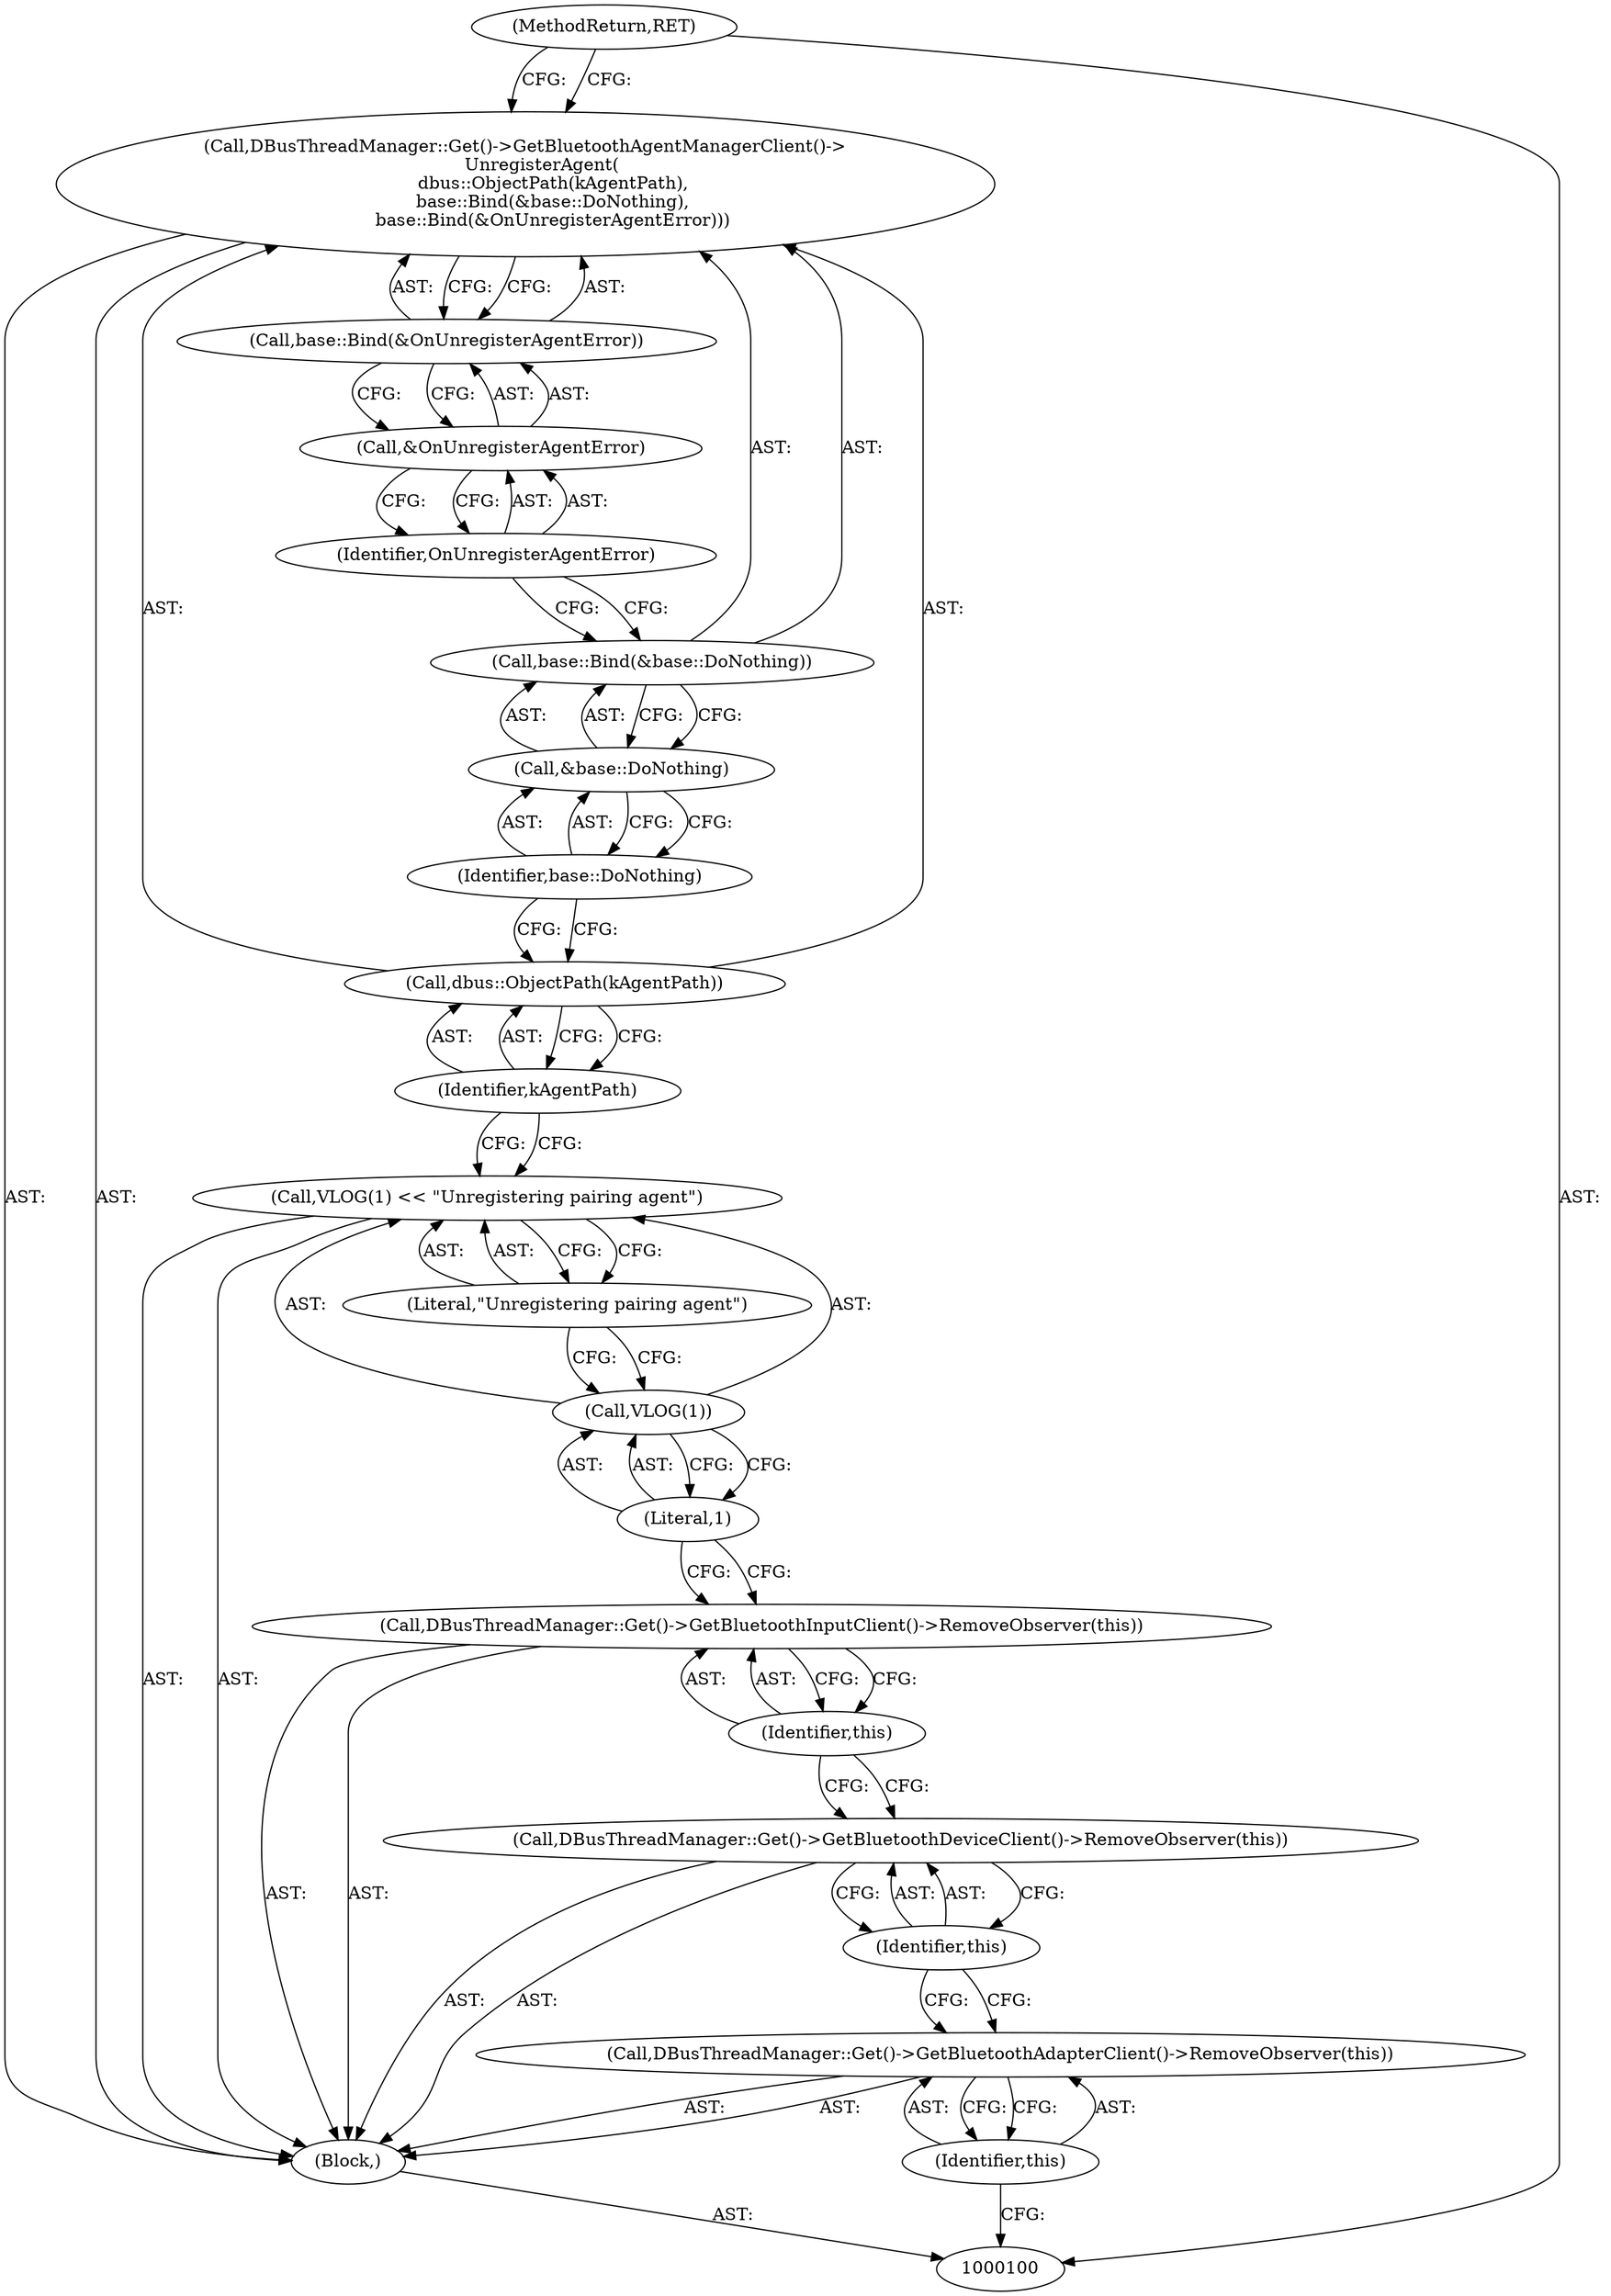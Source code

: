 digraph "0_Chrome_d358f57009b85fb7440208afa5ba87636b491889_1" {
"1000121" [label="(MethodReturn,RET)"];
"1000101" [label="(Block,)"];
"1000115" [label="(Call,base::Bind(&base::DoNothing))"];
"1000116" [label="(Call,&base::DoNothing)"];
"1000117" [label="(Identifier,base::DoNothing)"];
"1000118" [label="(Call,base::Bind(&OnUnregisterAgentError))"];
"1000119" [label="(Call,&OnUnregisterAgentError)"];
"1000120" [label="(Identifier,OnUnregisterAgentError)"];
"1000102" [label="(Call,DBusThreadManager::Get()->GetBluetoothAdapterClient()->RemoveObserver(this))"];
"1000103" [label="(Identifier,this)"];
"1000104" [label="(Call,DBusThreadManager::Get()->GetBluetoothDeviceClient()->RemoveObserver(this))"];
"1000105" [label="(Identifier,this)"];
"1000106" [label="(Call,DBusThreadManager::Get()->GetBluetoothInputClient()->RemoveObserver(this))"];
"1000107" [label="(Identifier,this)"];
"1000111" [label="(Literal,\"Unregistering pairing agent\")"];
"1000108" [label="(Call,VLOG(1) << \"Unregistering pairing agent\")"];
"1000109" [label="(Call,VLOG(1))"];
"1000110" [label="(Literal,1)"];
"1000112" [label="(Call,DBusThreadManager::Get()->GetBluetoothAgentManagerClient()->\n      UnregisterAgent(\n          dbus::ObjectPath(kAgentPath),\n          base::Bind(&base::DoNothing),\n          base::Bind(&OnUnregisterAgentError)))"];
"1000113" [label="(Call,dbus::ObjectPath(kAgentPath))"];
"1000114" [label="(Identifier,kAgentPath)"];
"1000121" -> "1000100"  [label="AST: "];
"1000121" -> "1000112"  [label="CFG: "];
"1000101" -> "1000100"  [label="AST: "];
"1000102" -> "1000101"  [label="AST: "];
"1000104" -> "1000101"  [label="AST: "];
"1000106" -> "1000101"  [label="AST: "];
"1000108" -> "1000101"  [label="AST: "];
"1000112" -> "1000101"  [label="AST: "];
"1000115" -> "1000112"  [label="AST: "];
"1000115" -> "1000116"  [label="CFG: "];
"1000116" -> "1000115"  [label="AST: "];
"1000120" -> "1000115"  [label="CFG: "];
"1000116" -> "1000115"  [label="AST: "];
"1000116" -> "1000117"  [label="CFG: "];
"1000117" -> "1000116"  [label="AST: "];
"1000115" -> "1000116"  [label="CFG: "];
"1000117" -> "1000116"  [label="AST: "];
"1000117" -> "1000113"  [label="CFG: "];
"1000116" -> "1000117"  [label="CFG: "];
"1000118" -> "1000112"  [label="AST: "];
"1000118" -> "1000119"  [label="CFG: "];
"1000119" -> "1000118"  [label="AST: "];
"1000112" -> "1000118"  [label="CFG: "];
"1000119" -> "1000118"  [label="AST: "];
"1000119" -> "1000120"  [label="CFG: "];
"1000120" -> "1000119"  [label="AST: "];
"1000118" -> "1000119"  [label="CFG: "];
"1000120" -> "1000119"  [label="AST: "];
"1000120" -> "1000115"  [label="CFG: "];
"1000119" -> "1000120"  [label="CFG: "];
"1000102" -> "1000101"  [label="AST: "];
"1000102" -> "1000103"  [label="CFG: "];
"1000103" -> "1000102"  [label="AST: "];
"1000105" -> "1000102"  [label="CFG: "];
"1000103" -> "1000102"  [label="AST: "];
"1000103" -> "1000100"  [label="CFG: "];
"1000102" -> "1000103"  [label="CFG: "];
"1000104" -> "1000101"  [label="AST: "];
"1000104" -> "1000105"  [label="CFG: "];
"1000105" -> "1000104"  [label="AST: "];
"1000107" -> "1000104"  [label="CFG: "];
"1000105" -> "1000104"  [label="AST: "];
"1000105" -> "1000102"  [label="CFG: "];
"1000104" -> "1000105"  [label="CFG: "];
"1000106" -> "1000101"  [label="AST: "];
"1000106" -> "1000107"  [label="CFG: "];
"1000107" -> "1000106"  [label="AST: "];
"1000110" -> "1000106"  [label="CFG: "];
"1000107" -> "1000106"  [label="AST: "];
"1000107" -> "1000104"  [label="CFG: "];
"1000106" -> "1000107"  [label="CFG: "];
"1000111" -> "1000108"  [label="AST: "];
"1000111" -> "1000109"  [label="CFG: "];
"1000108" -> "1000111"  [label="CFG: "];
"1000108" -> "1000101"  [label="AST: "];
"1000108" -> "1000111"  [label="CFG: "];
"1000109" -> "1000108"  [label="AST: "];
"1000111" -> "1000108"  [label="AST: "];
"1000114" -> "1000108"  [label="CFG: "];
"1000109" -> "1000108"  [label="AST: "];
"1000109" -> "1000110"  [label="CFG: "];
"1000110" -> "1000109"  [label="AST: "];
"1000111" -> "1000109"  [label="CFG: "];
"1000110" -> "1000109"  [label="AST: "];
"1000110" -> "1000106"  [label="CFG: "];
"1000109" -> "1000110"  [label="CFG: "];
"1000112" -> "1000101"  [label="AST: "];
"1000112" -> "1000118"  [label="CFG: "];
"1000113" -> "1000112"  [label="AST: "];
"1000115" -> "1000112"  [label="AST: "];
"1000118" -> "1000112"  [label="AST: "];
"1000121" -> "1000112"  [label="CFG: "];
"1000113" -> "1000112"  [label="AST: "];
"1000113" -> "1000114"  [label="CFG: "];
"1000114" -> "1000113"  [label="AST: "];
"1000117" -> "1000113"  [label="CFG: "];
"1000114" -> "1000113"  [label="AST: "];
"1000114" -> "1000108"  [label="CFG: "];
"1000113" -> "1000114"  [label="CFG: "];
}
